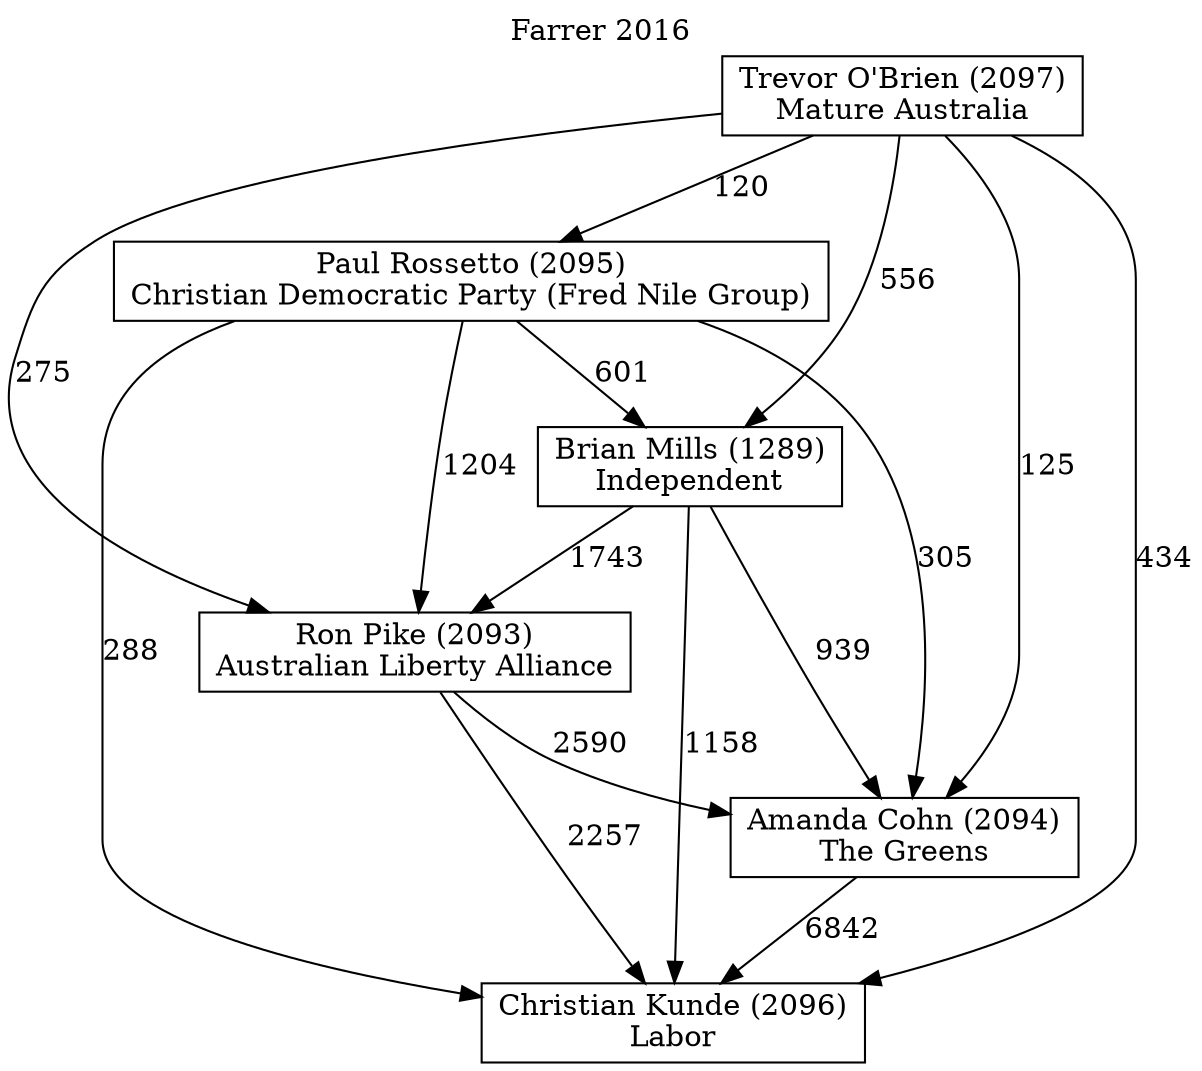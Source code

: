 // House preference flow
digraph "Christian Kunde (2096)_Farrer_2016" {
	graph [label="Farrer 2016" labelloc=t mclimit=10]
	node [shape=box]
	"Ron Pike (2093)" [label="Ron Pike (2093)
Australian Liberty Alliance"]
	"Christian Kunde (2096)" [label="Christian Kunde (2096)
Labor"]
	"Amanda Cohn (2094)" [label="Amanda Cohn (2094)
The Greens"]
	"Paul Rossetto (2095)" [label="Paul Rossetto (2095)
Christian Democratic Party (Fred Nile Group)"]
	"Brian Mills (1289)" [label="Brian Mills (1289)
Independent"]
	"Trevor O'Brien (2097)" [label="Trevor O'Brien (2097)
Mature Australia"]
	"Trevor O'Brien (2097)" -> "Ron Pike (2093)" [label=275]
	"Paul Rossetto (2095)" -> "Christian Kunde (2096)" [label=288]
	"Trevor O'Brien (2097)" -> "Brian Mills (1289)" [label=556]
	"Brian Mills (1289)" -> "Christian Kunde (2096)" [label=1158]
	"Trevor O'Brien (2097)" -> "Christian Kunde (2096)" [label=434]
	"Amanda Cohn (2094)" -> "Christian Kunde (2096)" [label=6842]
	"Brian Mills (1289)" -> "Ron Pike (2093)" [label=1743]
	"Trevor O'Brien (2097)" -> "Paul Rossetto (2095)" [label=120]
	"Paul Rossetto (2095)" -> "Amanda Cohn (2094)" [label=305]
	"Brian Mills (1289)" -> "Amanda Cohn (2094)" [label=939]
	"Ron Pike (2093)" -> "Amanda Cohn (2094)" [label=2590]
	"Paul Rossetto (2095)" -> "Brian Mills (1289)" [label=601]
	"Trevor O'Brien (2097)" -> "Amanda Cohn (2094)" [label=125]
	"Ron Pike (2093)" -> "Christian Kunde (2096)" [label=2257]
	"Paul Rossetto (2095)" -> "Ron Pike (2093)" [label=1204]
}
